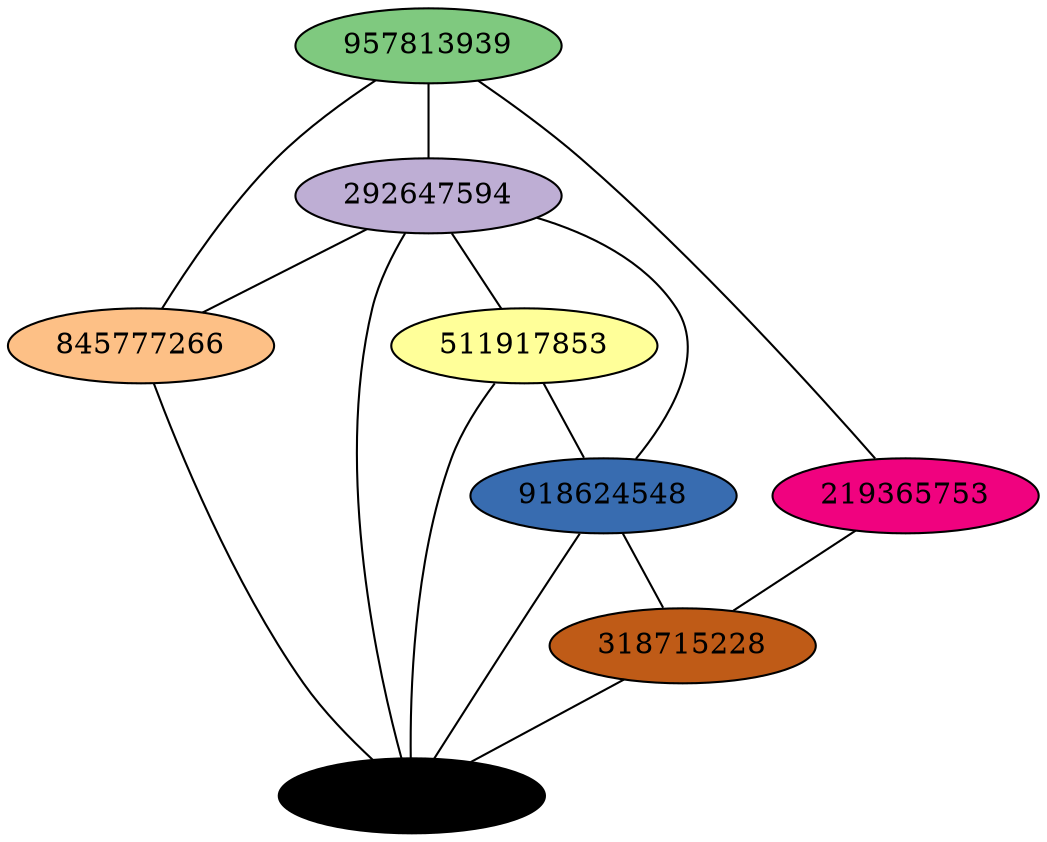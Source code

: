 graph{
edge[fontsize="10px"];
957813939--292647594
957813939--845777266
957813939--219365753
292647594--845777266
292647594--511917853
292647594--918624548
292647594--710113230
845777266--710113230
511917853--918624548
511917853--710113230
918624548--318715228
918624548--710113230
219365753--318715228
318715228--710113230
957813939[label="957813939",fillcolor="/accent7/1",style="filled"]
292647594[label="292647594",fillcolor="/accent7/2",style="filled"]
845777266[label="845777266",fillcolor="/accent7/3",style="filled"]
511917853[label="511917853",fillcolor="/accent7/4",style="filled"]
918624548[label="918624548",fillcolor="/accent7/5",style="filled"]
219365753[label="219365753",fillcolor="/accent7/6",style="filled"]
318715228[label="318715228",fillcolor="/accent7/7",style="filled"]
710113230[label="710113230",fillcolor="/accent7/8",style="filled"]
}